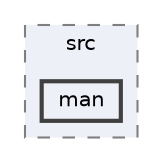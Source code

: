 digraph "doc/src/man"
{
 // LATEX_PDF_SIZE
  bgcolor="transparent";
  edge [fontname=Helvetica,fontsize=10,labelfontname=Helvetica,labelfontsize=10];
  node [fontname=Helvetica,fontsize=10,shape=box,height=0.2,width=0.4];
  compound=true
  subgraph clusterdir_61c9e5842729cb34568d93cb98ad85b9 {
    graph [ bgcolor="#edf0f7", pencolor="grey50", label="src", fontname=Helvetica,fontsize=10 style="filled,dashed", URL="dir_61c9e5842729cb34568d93cb98ad85b9.html",tooltip=""]
  dir_d7357d2c57d7b48928ac4aa21ace500e [label="man", fillcolor="#edf0f7", color="grey25", style="filled,bold", URL="dir_d7357d2c57d7b48928ac4aa21ace500e.html",tooltip=""];
  }
}
